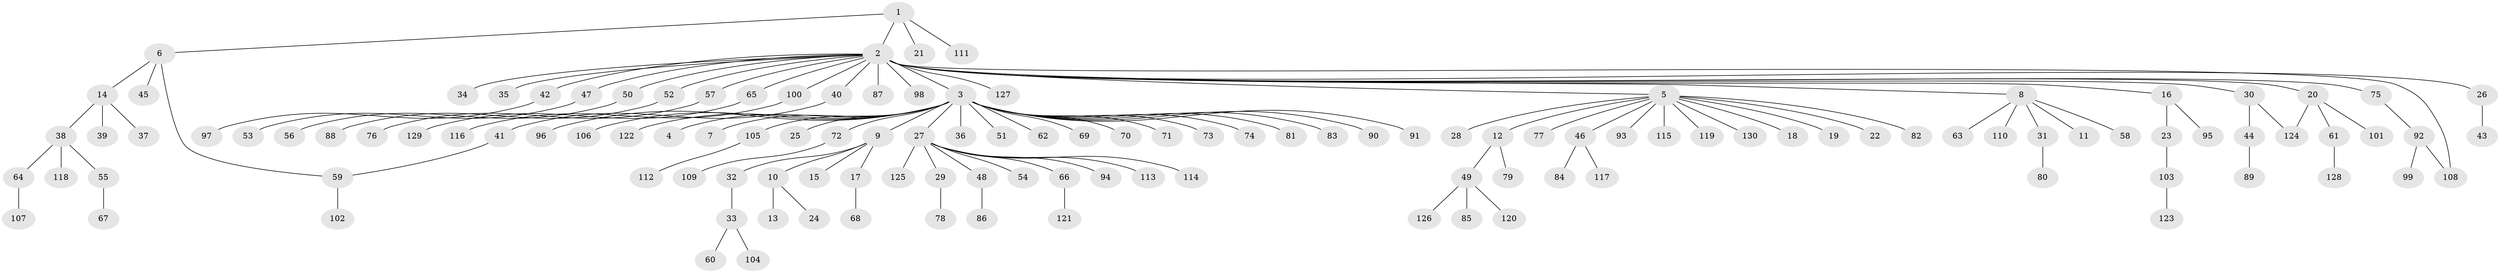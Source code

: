 // Generated by graph-tools (version 1.1) at 2025/49/03/09/25 03:49:59]
// undirected, 130 vertices, 132 edges
graph export_dot {
graph [start="1"]
  node [color=gray90,style=filled];
  1;
  2;
  3;
  4;
  5;
  6;
  7;
  8;
  9;
  10;
  11;
  12;
  13;
  14;
  15;
  16;
  17;
  18;
  19;
  20;
  21;
  22;
  23;
  24;
  25;
  26;
  27;
  28;
  29;
  30;
  31;
  32;
  33;
  34;
  35;
  36;
  37;
  38;
  39;
  40;
  41;
  42;
  43;
  44;
  45;
  46;
  47;
  48;
  49;
  50;
  51;
  52;
  53;
  54;
  55;
  56;
  57;
  58;
  59;
  60;
  61;
  62;
  63;
  64;
  65;
  66;
  67;
  68;
  69;
  70;
  71;
  72;
  73;
  74;
  75;
  76;
  77;
  78;
  79;
  80;
  81;
  82;
  83;
  84;
  85;
  86;
  87;
  88;
  89;
  90;
  91;
  92;
  93;
  94;
  95;
  96;
  97;
  98;
  99;
  100;
  101;
  102;
  103;
  104;
  105;
  106;
  107;
  108;
  109;
  110;
  111;
  112;
  113;
  114;
  115;
  116;
  117;
  118;
  119;
  120;
  121;
  122;
  123;
  124;
  125;
  126;
  127;
  128;
  129;
  130;
  1 -- 2;
  1 -- 6;
  1 -- 21;
  1 -- 111;
  2 -- 3;
  2 -- 5;
  2 -- 8;
  2 -- 16;
  2 -- 20;
  2 -- 26;
  2 -- 30;
  2 -- 34;
  2 -- 35;
  2 -- 40;
  2 -- 42;
  2 -- 47;
  2 -- 50;
  2 -- 52;
  2 -- 57;
  2 -- 65;
  2 -- 75;
  2 -- 87;
  2 -- 98;
  2 -- 100;
  2 -- 108;
  2 -- 127;
  3 -- 4;
  3 -- 7;
  3 -- 9;
  3 -- 25;
  3 -- 27;
  3 -- 36;
  3 -- 51;
  3 -- 62;
  3 -- 69;
  3 -- 70;
  3 -- 71;
  3 -- 72;
  3 -- 73;
  3 -- 74;
  3 -- 81;
  3 -- 83;
  3 -- 90;
  3 -- 91;
  3 -- 96;
  3 -- 105;
  3 -- 106;
  3 -- 122;
  5 -- 12;
  5 -- 18;
  5 -- 19;
  5 -- 22;
  5 -- 28;
  5 -- 46;
  5 -- 77;
  5 -- 82;
  5 -- 93;
  5 -- 115;
  5 -- 119;
  5 -- 130;
  6 -- 14;
  6 -- 45;
  6 -- 59;
  8 -- 11;
  8 -- 31;
  8 -- 58;
  8 -- 63;
  8 -- 110;
  9 -- 10;
  9 -- 15;
  9 -- 17;
  9 -- 32;
  10 -- 13;
  10 -- 24;
  12 -- 49;
  12 -- 79;
  14 -- 37;
  14 -- 38;
  14 -- 39;
  16 -- 23;
  16 -- 95;
  17 -- 68;
  20 -- 61;
  20 -- 101;
  20 -- 124;
  23 -- 103;
  26 -- 43;
  27 -- 29;
  27 -- 48;
  27 -- 54;
  27 -- 66;
  27 -- 94;
  27 -- 113;
  27 -- 114;
  27 -- 125;
  29 -- 78;
  30 -- 44;
  30 -- 124;
  31 -- 80;
  32 -- 33;
  33 -- 60;
  33 -- 104;
  38 -- 55;
  38 -- 64;
  38 -- 118;
  40 -- 41;
  41 -- 59;
  42 -- 97;
  44 -- 89;
  46 -- 84;
  46 -- 117;
  47 -- 53;
  48 -- 86;
  49 -- 85;
  49 -- 120;
  49 -- 126;
  50 -- 56;
  52 -- 88;
  55 -- 67;
  57 -- 76;
  59 -- 102;
  61 -- 128;
  64 -- 107;
  65 -- 129;
  66 -- 121;
  72 -- 109;
  75 -- 92;
  92 -- 99;
  92 -- 108;
  100 -- 116;
  103 -- 123;
  105 -- 112;
}
